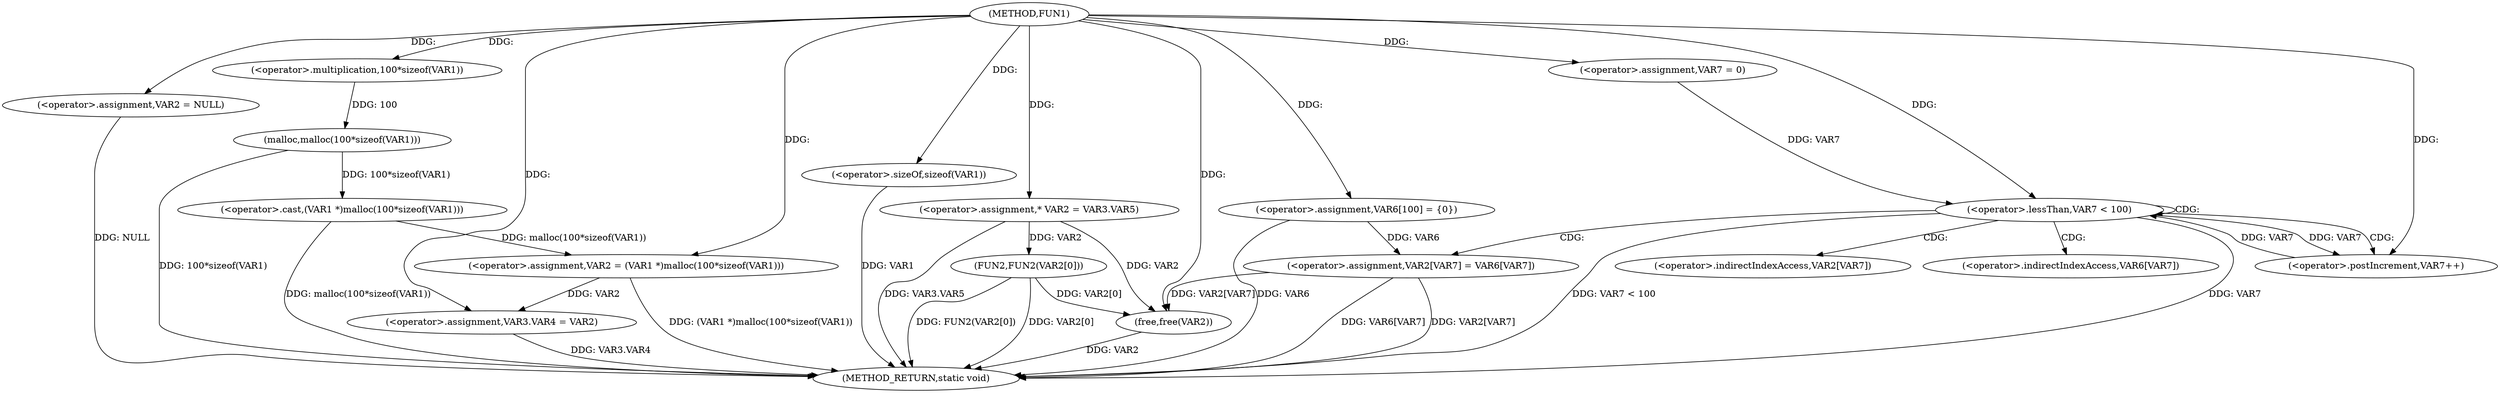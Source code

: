 digraph FUN1 {  
"1000100" [label = "(METHOD,FUN1)" ]
"1000157" [label = "(METHOD_RETURN,static void)" ]
"1000104" [label = "(<operator>.assignment,VAR2 = NULL)" ]
"1000107" [label = "(<operator>.assignment,VAR2 = (VAR1 *)malloc(100*sizeof(VAR1)))" ]
"1000109" [label = "(<operator>.cast,(VAR1 *)malloc(100*sizeof(VAR1)))" ]
"1000111" [label = "(malloc,malloc(100*sizeof(VAR1)))" ]
"1000112" [label = "(<operator>.multiplication,100*sizeof(VAR1))" ]
"1000114" [label = "(<operator>.sizeOf,sizeof(VAR1))" ]
"1000116" [label = "(<operator>.assignment,VAR3.VAR4 = VAR2)" ]
"1000123" [label = "(<operator>.assignment,* VAR2 = VAR3.VAR5)" ]
"1000130" [label = "(<operator>.assignment,VAR6[100] = {0})" ]
"1000135" [label = "(<operator>.assignment,VAR7 = 0)" ]
"1000138" [label = "(<operator>.lessThan,VAR7 < 100)" ]
"1000141" [label = "(<operator>.postIncrement,VAR7++)" ]
"1000144" [label = "(<operator>.assignment,VAR2[VAR7] = VAR6[VAR7])" ]
"1000151" [label = "(FUN2,FUN2(VAR2[0]))" ]
"1000155" [label = "(free,free(VAR2))" ]
"1000145" [label = "(<operator>.indirectIndexAccess,VAR2[VAR7])" ]
"1000148" [label = "(<operator>.indirectIndexAccess,VAR6[VAR7])" ]
  "1000116" -> "1000157"  [ label = "DDG: VAR3.VAR4"] 
  "1000123" -> "1000157"  [ label = "DDG: VAR3.VAR5"] 
  "1000151" -> "1000157"  [ label = "DDG: VAR2[0]"] 
  "1000114" -> "1000157"  [ label = "DDG: VAR1"] 
  "1000144" -> "1000157"  [ label = "DDG: VAR6[VAR7]"] 
  "1000111" -> "1000157"  [ label = "DDG: 100*sizeof(VAR1)"] 
  "1000144" -> "1000157"  [ label = "DDG: VAR2[VAR7]"] 
  "1000130" -> "1000157"  [ label = "DDG: VAR6"] 
  "1000151" -> "1000157"  [ label = "DDG: FUN2(VAR2[0])"] 
  "1000138" -> "1000157"  [ label = "DDG: VAR7"] 
  "1000155" -> "1000157"  [ label = "DDG: VAR2"] 
  "1000138" -> "1000157"  [ label = "DDG: VAR7 < 100"] 
  "1000109" -> "1000157"  [ label = "DDG: malloc(100*sizeof(VAR1))"] 
  "1000104" -> "1000157"  [ label = "DDG: NULL"] 
  "1000107" -> "1000157"  [ label = "DDG: (VAR1 *)malloc(100*sizeof(VAR1))"] 
  "1000100" -> "1000104"  [ label = "DDG: "] 
  "1000109" -> "1000107"  [ label = "DDG: malloc(100*sizeof(VAR1))"] 
  "1000100" -> "1000107"  [ label = "DDG: "] 
  "1000111" -> "1000109"  [ label = "DDG: 100*sizeof(VAR1)"] 
  "1000112" -> "1000111"  [ label = "DDG: 100"] 
  "1000100" -> "1000112"  [ label = "DDG: "] 
  "1000100" -> "1000114"  [ label = "DDG: "] 
  "1000107" -> "1000116"  [ label = "DDG: VAR2"] 
  "1000100" -> "1000116"  [ label = "DDG: "] 
  "1000100" -> "1000123"  [ label = "DDG: "] 
  "1000100" -> "1000130"  [ label = "DDG: "] 
  "1000100" -> "1000135"  [ label = "DDG: "] 
  "1000141" -> "1000138"  [ label = "DDG: VAR7"] 
  "1000135" -> "1000138"  [ label = "DDG: VAR7"] 
  "1000100" -> "1000138"  [ label = "DDG: "] 
  "1000138" -> "1000141"  [ label = "DDG: VAR7"] 
  "1000100" -> "1000141"  [ label = "DDG: "] 
  "1000130" -> "1000144"  [ label = "DDG: VAR6"] 
  "1000123" -> "1000151"  [ label = "DDG: VAR2"] 
  "1000151" -> "1000155"  [ label = "DDG: VAR2[0]"] 
  "1000144" -> "1000155"  [ label = "DDG: VAR2[VAR7]"] 
  "1000123" -> "1000155"  [ label = "DDG: VAR2"] 
  "1000100" -> "1000155"  [ label = "DDG: "] 
  "1000138" -> "1000141"  [ label = "CDG: "] 
  "1000138" -> "1000145"  [ label = "CDG: "] 
  "1000138" -> "1000148"  [ label = "CDG: "] 
  "1000138" -> "1000144"  [ label = "CDG: "] 
  "1000138" -> "1000138"  [ label = "CDG: "] 
}
